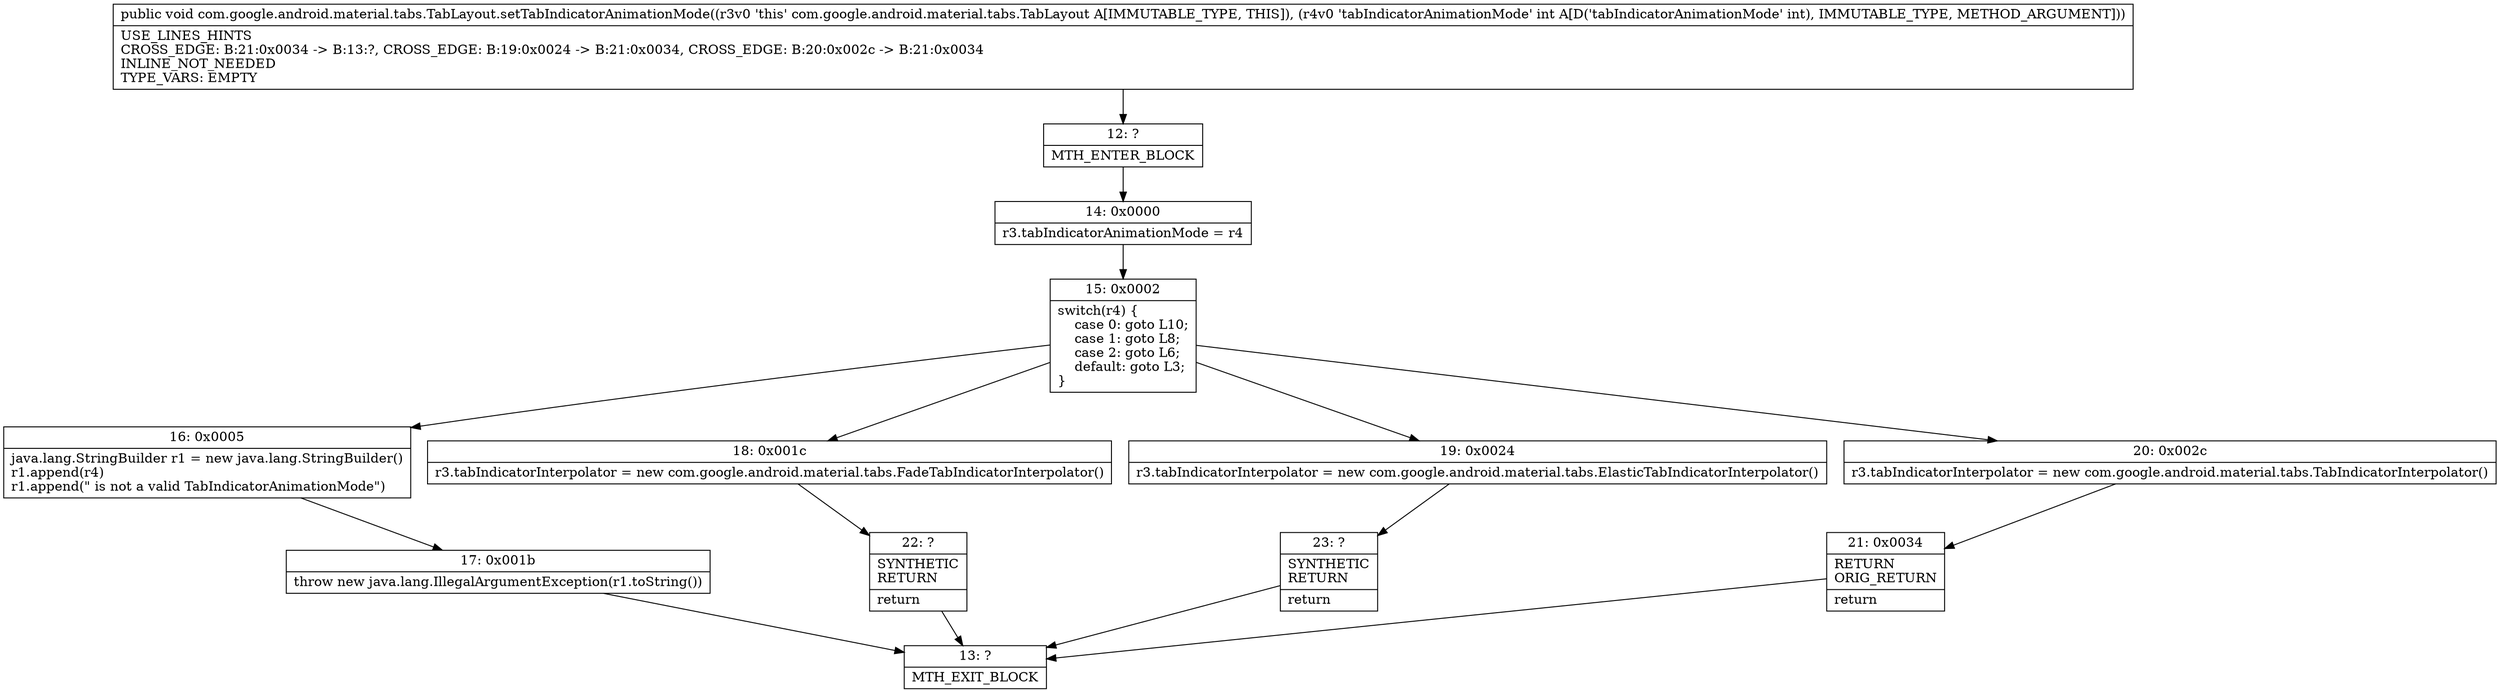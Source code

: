 digraph "CFG forcom.google.android.material.tabs.TabLayout.setTabIndicatorAnimationMode(I)V" {
Node_12 [shape=record,label="{12\:\ ?|MTH_ENTER_BLOCK\l}"];
Node_14 [shape=record,label="{14\:\ 0x0000|r3.tabIndicatorAnimationMode = r4\l}"];
Node_15 [shape=record,label="{15\:\ 0x0002|switch(r4) \{\l    case 0: goto L10;\l    case 1: goto L8;\l    case 2: goto L6;\l    default: goto L3;\l\}\l}"];
Node_16 [shape=record,label="{16\:\ 0x0005|java.lang.StringBuilder r1 = new java.lang.StringBuilder()\lr1.append(r4)\lr1.append(\" is not a valid TabIndicatorAnimationMode\")\l}"];
Node_17 [shape=record,label="{17\:\ 0x001b|throw new java.lang.IllegalArgumentException(r1.toString())\l}"];
Node_13 [shape=record,label="{13\:\ ?|MTH_EXIT_BLOCK\l}"];
Node_18 [shape=record,label="{18\:\ 0x001c|r3.tabIndicatorInterpolator = new com.google.android.material.tabs.FadeTabIndicatorInterpolator()\l}"];
Node_22 [shape=record,label="{22\:\ ?|SYNTHETIC\lRETURN\l|return\l}"];
Node_19 [shape=record,label="{19\:\ 0x0024|r3.tabIndicatorInterpolator = new com.google.android.material.tabs.ElasticTabIndicatorInterpolator()\l}"];
Node_23 [shape=record,label="{23\:\ ?|SYNTHETIC\lRETURN\l|return\l}"];
Node_20 [shape=record,label="{20\:\ 0x002c|r3.tabIndicatorInterpolator = new com.google.android.material.tabs.TabIndicatorInterpolator()\l}"];
Node_21 [shape=record,label="{21\:\ 0x0034|RETURN\lORIG_RETURN\l|return\l}"];
MethodNode[shape=record,label="{public void com.google.android.material.tabs.TabLayout.setTabIndicatorAnimationMode((r3v0 'this' com.google.android.material.tabs.TabLayout A[IMMUTABLE_TYPE, THIS]), (r4v0 'tabIndicatorAnimationMode' int A[D('tabIndicatorAnimationMode' int), IMMUTABLE_TYPE, METHOD_ARGUMENT]))  | USE_LINES_HINTS\lCROSS_EDGE: B:21:0x0034 \-\> B:13:?, CROSS_EDGE: B:19:0x0024 \-\> B:21:0x0034, CROSS_EDGE: B:20:0x002c \-\> B:21:0x0034\lINLINE_NOT_NEEDED\lTYPE_VARS: EMPTY\l}"];
MethodNode -> Node_12;Node_12 -> Node_14;
Node_14 -> Node_15;
Node_15 -> Node_16;
Node_15 -> Node_18;
Node_15 -> Node_19;
Node_15 -> Node_20;
Node_16 -> Node_17;
Node_17 -> Node_13;
Node_18 -> Node_22;
Node_22 -> Node_13;
Node_19 -> Node_23;
Node_23 -> Node_13;
Node_20 -> Node_21;
Node_21 -> Node_13;
}

